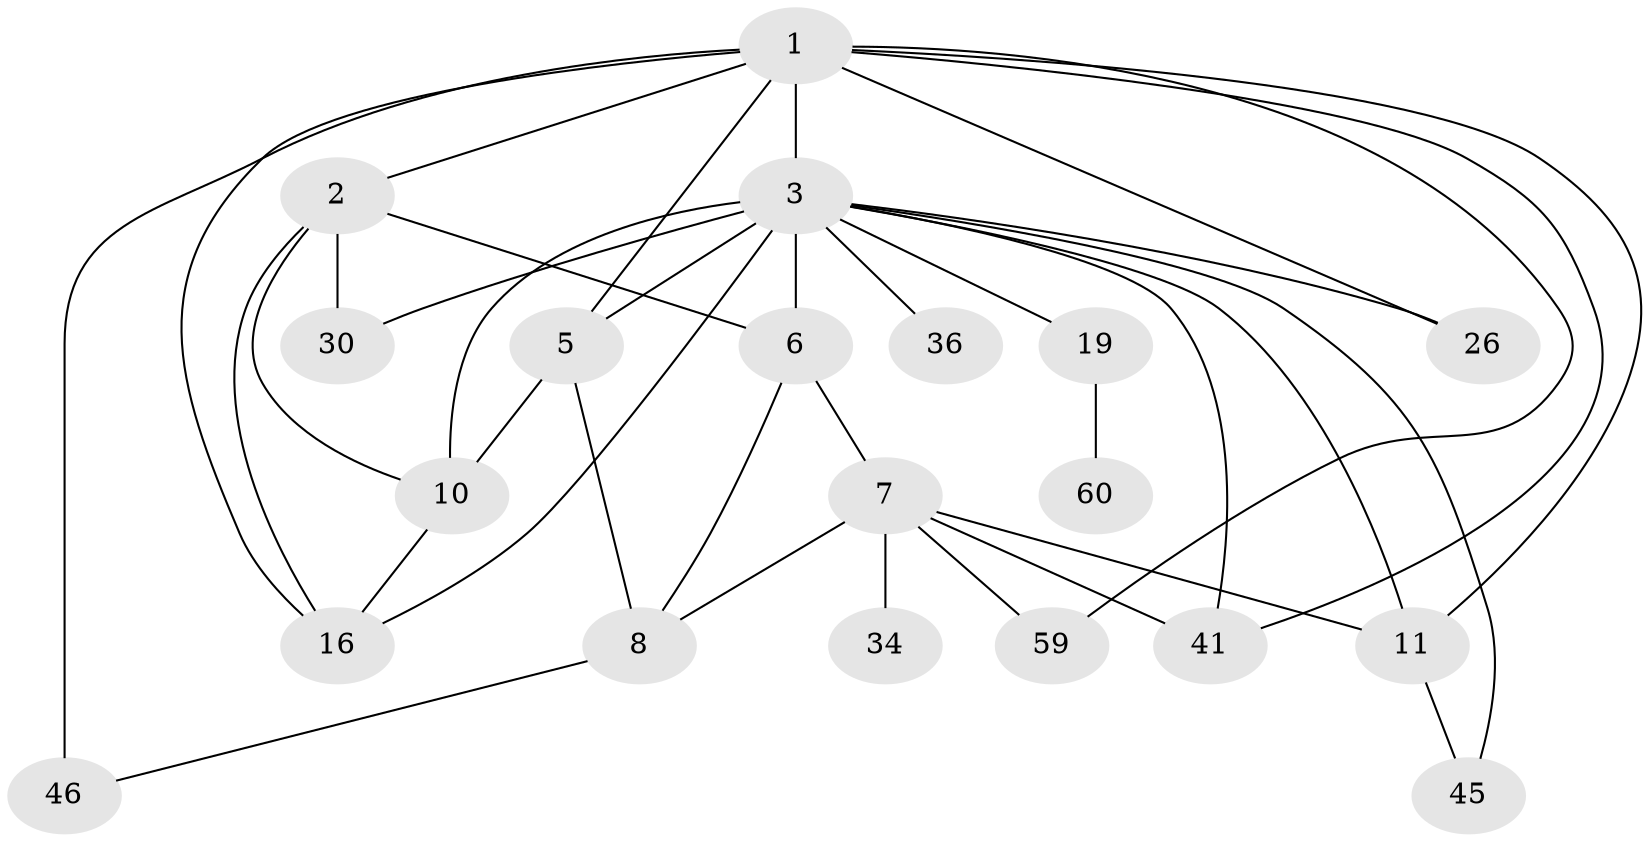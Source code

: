 // original degree distribution, {9: 0.014705882352941176, 5: 0.1323529411764706, 7: 0.014705882352941176, 3: 0.27941176470588236, 4: 0.10294117647058823, 6: 0.014705882352941176, 2: 0.29411764705882354, 1: 0.14705882352941177}
// Generated by graph-tools (version 1.1) at 2025/16/03/04/25 18:16:53]
// undirected, 20 vertices, 37 edges
graph export_dot {
graph [start="1"]
  node [color=gray90,style=filled];
  1 [super="+9+67+12"];
  2;
  3 [super="+18+4"];
  5 [super="+61+65+17"];
  6 [super="+33+15"];
  7 [super="+32+21"];
  8;
  10 [super="+22+58"];
  11 [super="+38+56"];
  16 [super="+53+20"];
  19 [super="+24"];
  26 [super="+49+28"];
  30;
  34;
  36;
  41 [super="+50"];
  45;
  46 [super="+66"];
  59;
  60;
  1 -- 2;
  1 -- 3 [weight=3];
  1 -- 11;
  1 -- 41;
  1 -- 46 [weight=2];
  1 -- 59;
  1 -- 16;
  1 -- 26;
  1 -- 5;
  2 -- 6;
  2 -- 16;
  2 -- 30;
  2 -- 10;
  3 -- 5;
  3 -- 10 [weight=3];
  3 -- 26;
  3 -- 36;
  3 -- 6 [weight=2];
  3 -- 41 [weight=2];
  3 -- 11;
  3 -- 45;
  3 -- 16;
  3 -- 19 [weight=2];
  3 -- 30;
  5 -- 8;
  5 -- 10;
  6 -- 7 [weight=2];
  6 -- 8;
  7 -- 34;
  7 -- 41;
  7 -- 8;
  7 -- 59;
  7 -- 11;
  8 -- 46;
  10 -- 16;
  11 -- 45;
  19 -- 60;
}
